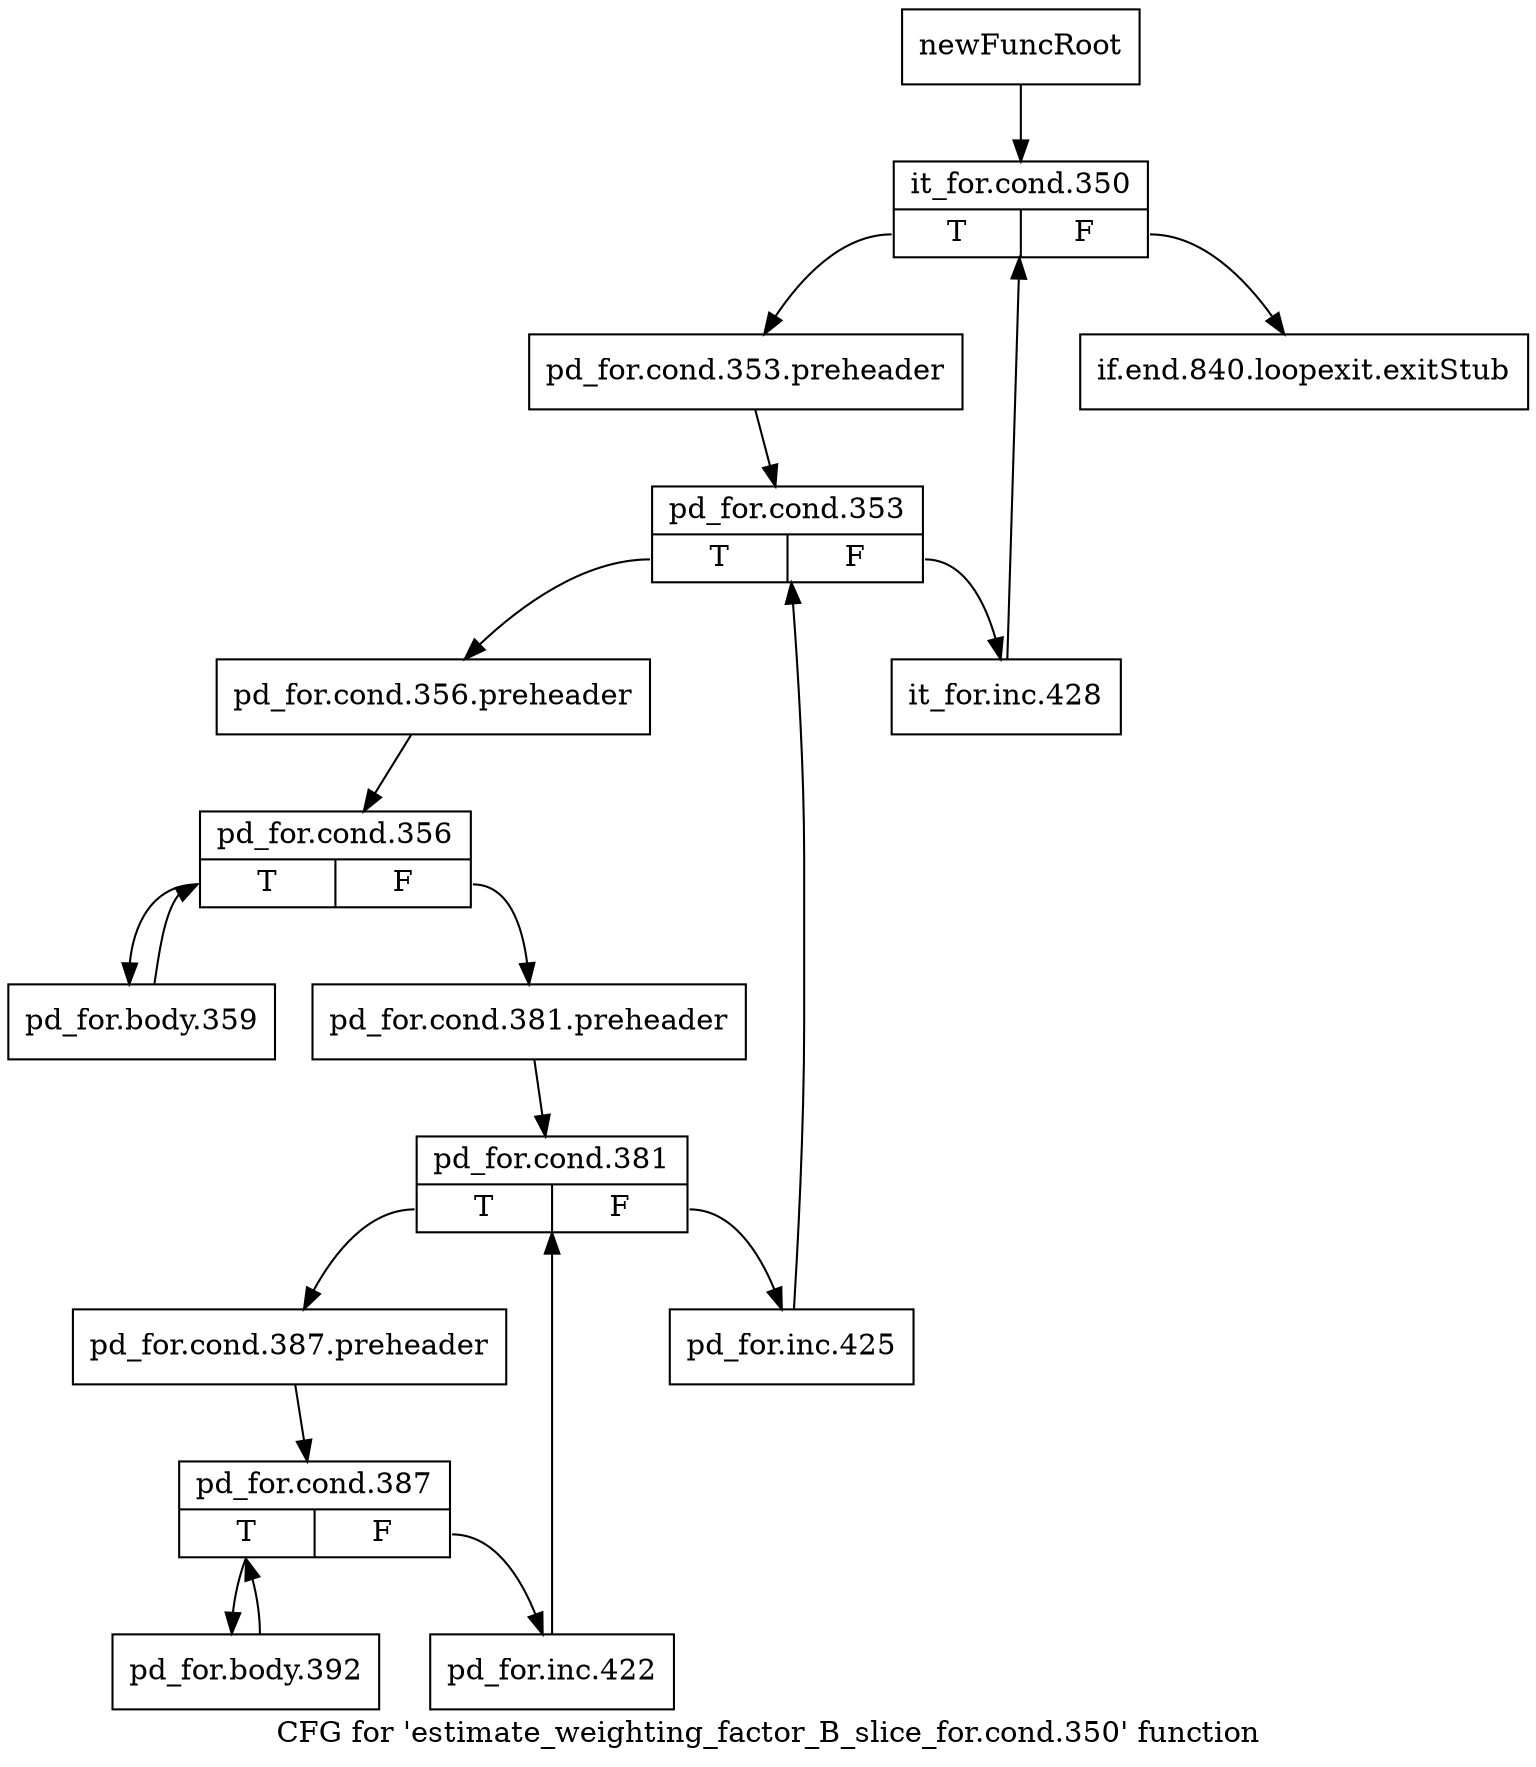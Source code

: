 digraph "CFG for 'estimate_weighting_factor_B_slice_for.cond.350' function" {
	label="CFG for 'estimate_weighting_factor_B_slice_for.cond.350' function";

	Node0x2fc7430 [shape=record,label="{newFuncRoot}"];
	Node0x2fc7430 -> Node0x2fc74d0;
	Node0x2fc7480 [shape=record,label="{if.end.840.loopexit.exitStub}"];
	Node0x2fc74d0 [shape=record,label="{it_for.cond.350|{<s0>T|<s1>F}}"];
	Node0x2fc74d0:s0 -> Node0x2fc7520;
	Node0x2fc74d0:s1 -> Node0x2fc7480;
	Node0x2fc7520 [shape=record,label="{pd_for.cond.353.preheader}"];
	Node0x2fc7520 -> Node0x2fc7570;
	Node0x2fc7570 [shape=record,label="{pd_for.cond.353|{<s0>T|<s1>F}}"];
	Node0x2fc7570:s0 -> Node0x2fc7ea0;
	Node0x2fc7570:s1 -> Node0x2fc75c0;
	Node0x2fc75c0 [shape=record,label="{it_for.inc.428}"];
	Node0x2fc75c0 -> Node0x2fc74d0;
	Node0x2fc7ea0 [shape=record,label="{pd_for.cond.356.preheader}"];
	Node0x2fc7ea0 -> Node0x2fc7ef0;
	Node0x2fc7ef0 [shape=record,label="{pd_for.cond.356|{<s0>T|<s1>F}}"];
	Node0x2fc7ef0:s0 -> Node0x2fc8120;
	Node0x2fc7ef0:s1 -> Node0x2fc7f40;
	Node0x2fc7f40 [shape=record,label="{pd_for.cond.381.preheader}"];
	Node0x2fc7f40 -> Node0x2fc7f90;
	Node0x2fc7f90 [shape=record,label="{pd_for.cond.381|{<s0>T|<s1>F}}"];
	Node0x2fc7f90:s0 -> Node0x2fc7fe0;
	Node0x2fc7f90:s1 -> Node0x2fc4b40;
	Node0x2fc4b40 [shape=record,label="{pd_for.inc.425}"];
	Node0x2fc4b40 -> Node0x2fc7570;
	Node0x2fc7fe0 [shape=record,label="{pd_for.cond.387.preheader}"];
	Node0x2fc7fe0 -> Node0x2fc8030;
	Node0x2fc8030 [shape=record,label="{pd_for.cond.387|{<s0>T|<s1>F}}"];
	Node0x2fc8030:s0 -> Node0x2fc80d0;
	Node0x2fc8030:s1 -> Node0x2fc8080;
	Node0x2fc8080 [shape=record,label="{pd_for.inc.422}"];
	Node0x2fc8080 -> Node0x2fc7f90;
	Node0x2fc80d0 [shape=record,label="{pd_for.body.392}"];
	Node0x2fc80d0 -> Node0x2fc8030;
	Node0x2fc8120 [shape=record,label="{pd_for.body.359}"];
	Node0x2fc8120 -> Node0x2fc7ef0;
}
